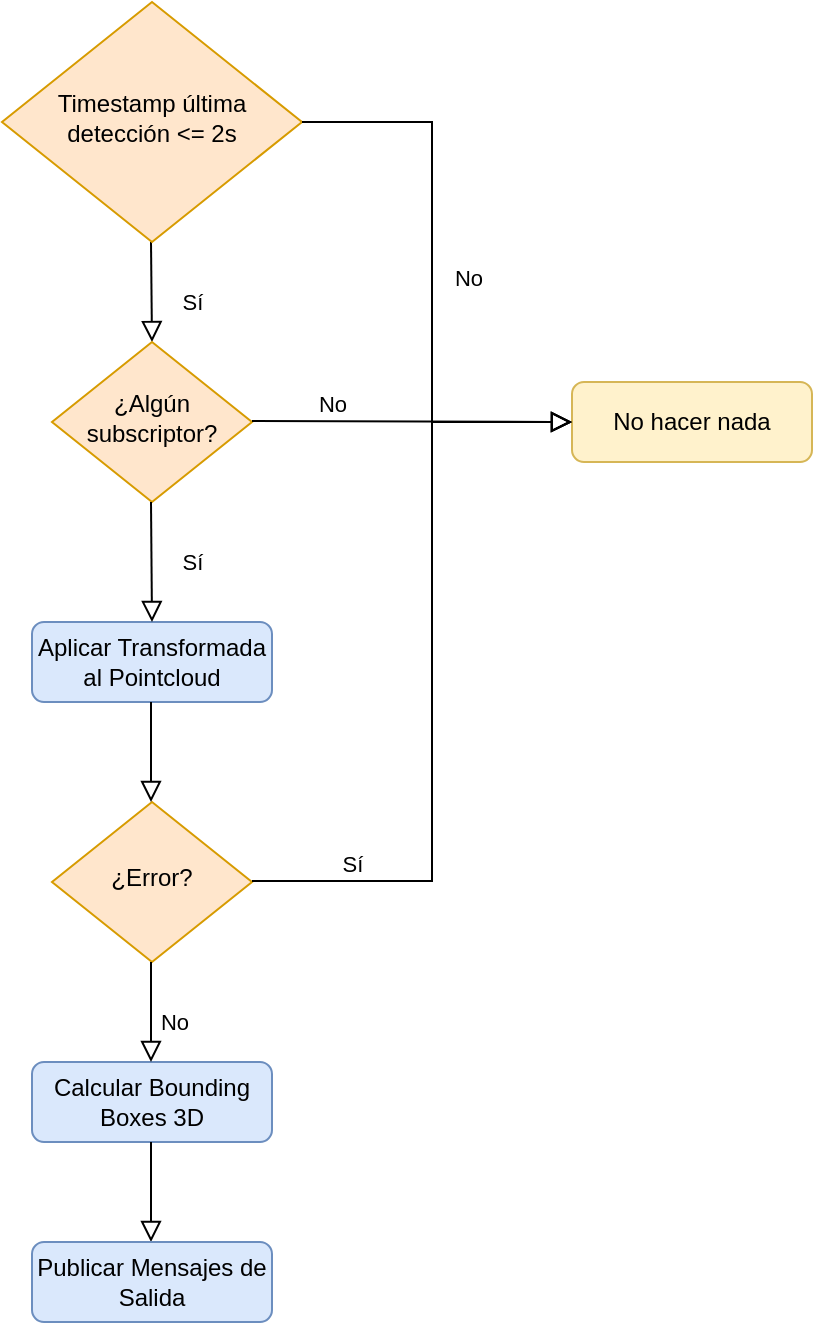 <mxfile version="20.8.13" type="github">
  <diagram id="C5RBs43oDa-KdzZeNtuy" name="Page-1">
    <mxGraphModel dx="1537" dy="2084" grid="1" gridSize="10" guides="1" tooltips="1" connect="1" arrows="1" fold="1" page="1" pageScale="1" pageWidth="827" pageHeight="1169" math="0" shadow="0">
      <root>
        <mxCell id="WIyWlLk6GJQsqaUBKTNV-0" />
        <mxCell id="WIyWlLk6GJQsqaUBKTNV-1" parent="WIyWlLk6GJQsqaUBKTNV-0" />
        <mxCell id="WIyWlLk6GJQsqaUBKTNV-2" value="Sí" style="rounded=0;html=1;jettySize=auto;orthogonalLoop=1;fontSize=11;endArrow=block;endFill=0;endSize=8;strokeWidth=1;shadow=0;labelBackgroundColor=none;edgeStyle=orthogonalEdgeStyle;entryX=0.5;entryY=0;entryDx=0;entryDy=0;" parent="WIyWlLk6GJQsqaUBKTNV-1" target="WIyWlLk6GJQsqaUBKTNV-6" edge="1">
          <mxGeometry x="0.2" y="20" relative="1" as="geometry">
            <mxPoint x="219.5" y="110" as="sourcePoint" />
            <mxPoint x="219.5" y="140" as="targetPoint" />
            <mxPoint as="offset" />
          </mxGeometry>
        </mxCell>
        <mxCell id="WIyWlLk6GJQsqaUBKTNV-6" value="¿Algún subscriptor?" style="rhombus;whiteSpace=wrap;html=1;shadow=0;fontFamily=Helvetica;fontSize=12;align=center;strokeWidth=1;spacing=6;spacingTop=-4;fillColor=#ffe6cc;strokeColor=#d79b00;" parent="WIyWlLk6GJQsqaUBKTNV-1" vertex="1">
          <mxGeometry x="170" y="160" width="100" height="80" as="geometry" />
        </mxCell>
        <mxCell id="WIyWlLk6GJQsqaUBKTNV-7" value="No hacer nada" style="rounded=1;whiteSpace=wrap;html=1;fontSize=12;glass=0;strokeWidth=1;shadow=0;fillColor=#fff2cc;strokeColor=#d6b656;" parent="WIyWlLk6GJQsqaUBKTNV-1" vertex="1">
          <mxGeometry x="430" y="180" width="120" height="40" as="geometry" />
        </mxCell>
        <mxCell id="WIyWlLk6GJQsqaUBKTNV-11" value="Calcular Bounding Boxes 3D" style="rounded=1;whiteSpace=wrap;html=1;fontSize=12;glass=0;strokeWidth=1;shadow=0;fillColor=#dae8fc;strokeColor=#6c8ebf;" parent="WIyWlLk6GJQsqaUBKTNV-1" vertex="1">
          <mxGeometry x="160" y="520" width="120" height="40" as="geometry" />
        </mxCell>
        <mxCell id="AtzI2s-ap1o_RiiJWSA9-0" value="Timestamp última detección &amp;lt;= 2s" style="rhombus;whiteSpace=wrap;html=1;shadow=0;fontFamily=Helvetica;fontSize=12;align=center;strokeWidth=1;spacing=6;spacingTop=-4;fillColor=#ffe6cc;strokeColor=#d79b00;" vertex="1" parent="WIyWlLk6GJQsqaUBKTNV-1">
          <mxGeometry x="145" y="-10" width="150" height="120" as="geometry" />
        </mxCell>
        <mxCell id="AtzI2s-ap1o_RiiJWSA9-3" value="No" style="edgeStyle=orthogonalEdgeStyle;rounded=0;html=1;jettySize=auto;orthogonalLoop=1;fontSize=11;endArrow=block;endFill=0;endSize=8;strokeWidth=1;shadow=0;labelBackgroundColor=none;entryX=0;entryY=0.5;entryDx=0;entryDy=0;" edge="1" parent="WIyWlLk6GJQsqaUBKTNV-1" target="WIyWlLk6GJQsqaUBKTNV-7">
          <mxGeometry x="-0.502" y="10" relative="1" as="geometry">
            <mxPoint y="1" as="offset" />
            <mxPoint x="270" y="199.5" as="sourcePoint" />
            <mxPoint x="380" y="199.5" as="targetPoint" />
          </mxGeometry>
        </mxCell>
        <mxCell id="AtzI2s-ap1o_RiiJWSA9-4" value="Aplicar Transformada al Pointcloud" style="rounded=1;whiteSpace=wrap;html=1;fontSize=12;glass=0;strokeWidth=1;shadow=0;fillColor=#dae8fc;strokeColor=#6c8ebf;" vertex="1" parent="WIyWlLk6GJQsqaUBKTNV-1">
          <mxGeometry x="160" y="300" width="120" height="40" as="geometry" />
        </mxCell>
        <mxCell id="AtzI2s-ap1o_RiiJWSA9-5" value="¿Error?" style="rhombus;whiteSpace=wrap;html=1;shadow=0;fontFamily=Helvetica;fontSize=12;align=center;strokeWidth=1;spacing=6;spacingTop=-4;fillColor=#ffe6cc;strokeColor=#d79b00;" vertex="1" parent="WIyWlLk6GJQsqaUBKTNV-1">
          <mxGeometry x="170" y="390" width="100" height="80" as="geometry" />
        </mxCell>
        <mxCell id="AtzI2s-ap1o_RiiJWSA9-6" value="" style="rounded=0;html=1;jettySize=auto;orthogonalLoop=1;fontSize=11;endArrow=block;endFill=0;endSize=8;strokeWidth=1;shadow=0;labelBackgroundColor=none;edgeStyle=orthogonalEdgeStyle;" edge="1" parent="WIyWlLk6GJQsqaUBKTNV-1">
          <mxGeometry x="0.6" y="71" relative="1" as="geometry">
            <mxPoint as="offset" />
            <mxPoint x="219.5" y="340" as="sourcePoint" />
            <mxPoint x="219.5" y="390" as="targetPoint" />
          </mxGeometry>
        </mxCell>
        <mxCell id="AtzI2s-ap1o_RiiJWSA9-8" value="No" style="edgeStyle=orthogonalEdgeStyle;rounded=0;html=1;jettySize=auto;orthogonalLoop=1;fontSize=11;endArrow=block;endFill=0;endSize=8;strokeWidth=1;shadow=0;labelBackgroundColor=none;entryX=0;entryY=0.5;entryDx=0;entryDy=0;exitX=1;exitY=0.5;exitDx=0;exitDy=0;" edge="1" parent="WIyWlLk6GJQsqaUBKTNV-1" source="AtzI2s-ap1o_RiiJWSA9-0" target="WIyWlLk6GJQsqaUBKTNV-7">
          <mxGeometry x="0.002" y="18" relative="1" as="geometry">
            <mxPoint as="offset" />
            <mxPoint x="295" y="59.5" as="sourcePoint" />
            <mxPoint x="455" y="59.5" as="targetPoint" />
            <Array as="points">
              <mxPoint x="360" y="50" />
              <mxPoint x="360" y="200" />
            </Array>
          </mxGeometry>
        </mxCell>
        <mxCell id="AtzI2s-ap1o_RiiJWSA9-9" value="&lt;div&gt;Sí&lt;/div&gt;" style="rounded=0;html=1;jettySize=auto;orthogonalLoop=1;fontSize=11;endArrow=block;endFill=0;endSize=8;strokeWidth=1;shadow=0;labelBackgroundColor=none;edgeStyle=orthogonalEdgeStyle;entryX=0.5;entryY=0;entryDx=0;entryDy=0;" edge="1" parent="WIyWlLk6GJQsqaUBKTNV-1" target="AtzI2s-ap1o_RiiJWSA9-4">
          <mxGeometry x="0.008" y="20" relative="1" as="geometry">
            <mxPoint as="offset" />
            <mxPoint x="219.5" y="240" as="sourcePoint" />
            <mxPoint x="219.5" y="290" as="targetPoint" />
          </mxGeometry>
        </mxCell>
        <mxCell id="AtzI2s-ap1o_RiiJWSA9-12" value="Sí" style="edgeStyle=orthogonalEdgeStyle;rounded=0;html=1;jettySize=auto;orthogonalLoop=1;fontSize=11;endArrow=block;endFill=0;endSize=8;strokeWidth=1;shadow=0;labelBackgroundColor=none;entryX=0;entryY=0.5;entryDx=0;entryDy=0;" edge="1" parent="WIyWlLk6GJQsqaUBKTNV-1" target="WIyWlLk6GJQsqaUBKTNV-7">
          <mxGeometry x="-0.743" y="10" relative="1" as="geometry">
            <mxPoint y="1" as="offset" />
            <mxPoint x="270" y="429.5" as="sourcePoint" />
            <mxPoint x="390" y="430" as="targetPoint" />
            <Array as="points">
              <mxPoint x="360" y="430" />
              <mxPoint x="360" y="200" />
            </Array>
          </mxGeometry>
        </mxCell>
        <mxCell id="AtzI2s-ap1o_RiiJWSA9-14" value="No" style="rounded=0;html=1;jettySize=auto;orthogonalLoop=1;fontSize=11;endArrow=block;endFill=0;endSize=8;strokeWidth=1;shadow=0;labelBackgroundColor=none;edgeStyle=orthogonalEdgeStyle;" edge="1" parent="WIyWlLk6GJQsqaUBKTNV-1">
          <mxGeometry x="0.2" y="11" relative="1" as="geometry">
            <mxPoint as="offset" />
            <mxPoint x="219.5" y="470" as="sourcePoint" />
            <mxPoint x="219.5" y="520" as="targetPoint" />
          </mxGeometry>
        </mxCell>
        <mxCell id="AtzI2s-ap1o_RiiJWSA9-16" value="" style="rounded=0;html=1;jettySize=auto;orthogonalLoop=1;fontSize=11;endArrow=block;endFill=0;endSize=8;strokeWidth=1;shadow=0;labelBackgroundColor=none;edgeStyle=orthogonalEdgeStyle;" edge="1" parent="WIyWlLk6GJQsqaUBKTNV-1">
          <mxGeometry x="0.6" y="71" relative="1" as="geometry">
            <mxPoint as="offset" />
            <mxPoint x="219.5" y="560" as="sourcePoint" />
            <mxPoint x="219.5" y="610" as="targetPoint" />
          </mxGeometry>
        </mxCell>
        <mxCell id="AtzI2s-ap1o_RiiJWSA9-17" value="Publicar Mensajes de Salida" style="rounded=1;whiteSpace=wrap;html=1;fontSize=12;glass=0;strokeWidth=1;shadow=0;fillColor=#dae8fc;strokeColor=#6c8ebf;" vertex="1" parent="WIyWlLk6GJQsqaUBKTNV-1">
          <mxGeometry x="160" y="610" width="120" height="40" as="geometry" />
        </mxCell>
      </root>
    </mxGraphModel>
  </diagram>
</mxfile>
